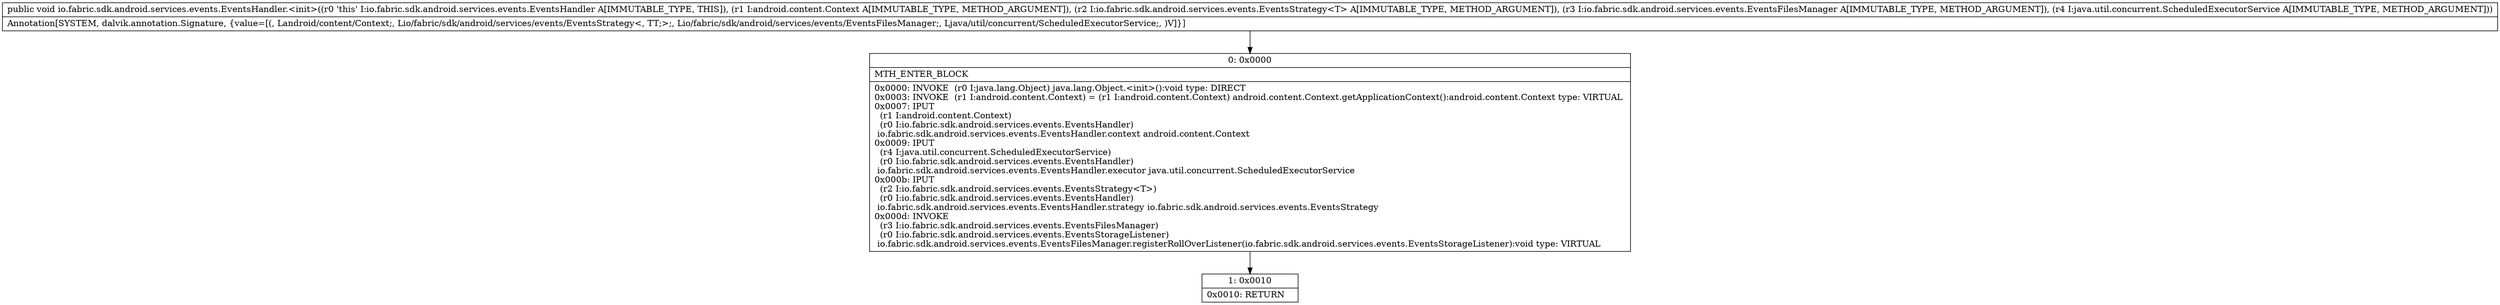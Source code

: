 digraph "CFG forio.fabric.sdk.android.services.events.EventsHandler.\<init\>(Landroid\/content\/Context;Lio\/fabric\/sdk\/android\/services\/events\/EventsStrategy;Lio\/fabric\/sdk\/android\/services\/events\/EventsFilesManager;Ljava\/util\/concurrent\/ScheduledExecutorService;)V" {
Node_0 [shape=record,label="{0\:\ 0x0000|MTH_ENTER_BLOCK\l|0x0000: INVOKE  (r0 I:java.lang.Object) java.lang.Object.\<init\>():void type: DIRECT \l0x0003: INVOKE  (r1 I:android.content.Context) = (r1 I:android.content.Context) android.content.Context.getApplicationContext():android.content.Context type: VIRTUAL \l0x0007: IPUT  \l  (r1 I:android.content.Context)\l  (r0 I:io.fabric.sdk.android.services.events.EventsHandler)\l io.fabric.sdk.android.services.events.EventsHandler.context android.content.Context \l0x0009: IPUT  \l  (r4 I:java.util.concurrent.ScheduledExecutorService)\l  (r0 I:io.fabric.sdk.android.services.events.EventsHandler)\l io.fabric.sdk.android.services.events.EventsHandler.executor java.util.concurrent.ScheduledExecutorService \l0x000b: IPUT  \l  (r2 I:io.fabric.sdk.android.services.events.EventsStrategy\<T\>)\l  (r0 I:io.fabric.sdk.android.services.events.EventsHandler)\l io.fabric.sdk.android.services.events.EventsHandler.strategy io.fabric.sdk.android.services.events.EventsStrategy \l0x000d: INVOKE  \l  (r3 I:io.fabric.sdk.android.services.events.EventsFilesManager)\l  (r0 I:io.fabric.sdk.android.services.events.EventsStorageListener)\l io.fabric.sdk.android.services.events.EventsFilesManager.registerRollOverListener(io.fabric.sdk.android.services.events.EventsStorageListener):void type: VIRTUAL \l}"];
Node_1 [shape=record,label="{1\:\ 0x0010|0x0010: RETURN   \l}"];
MethodNode[shape=record,label="{public void io.fabric.sdk.android.services.events.EventsHandler.\<init\>((r0 'this' I:io.fabric.sdk.android.services.events.EventsHandler A[IMMUTABLE_TYPE, THIS]), (r1 I:android.content.Context A[IMMUTABLE_TYPE, METHOD_ARGUMENT]), (r2 I:io.fabric.sdk.android.services.events.EventsStrategy\<T\> A[IMMUTABLE_TYPE, METHOD_ARGUMENT]), (r3 I:io.fabric.sdk.android.services.events.EventsFilesManager A[IMMUTABLE_TYPE, METHOD_ARGUMENT]), (r4 I:java.util.concurrent.ScheduledExecutorService A[IMMUTABLE_TYPE, METHOD_ARGUMENT]))  | Annotation[SYSTEM, dalvik.annotation.Signature, \{value=[(, Landroid\/content\/Context;, Lio\/fabric\/sdk\/android\/services\/events\/EventsStrategy\<, TT;\>;, Lio\/fabric\/sdk\/android\/services\/events\/EventsFilesManager;, Ljava\/util\/concurrent\/ScheduledExecutorService;, )V]\}]\l}"];
MethodNode -> Node_0;
Node_0 -> Node_1;
}

